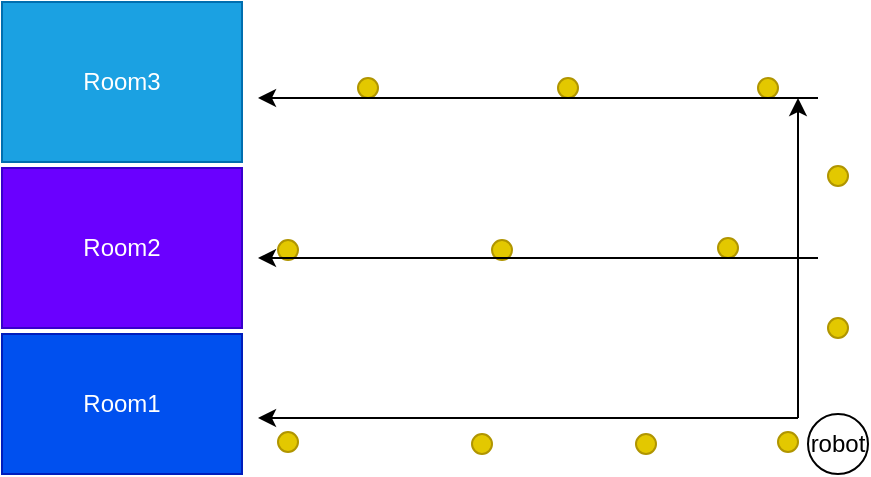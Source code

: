 <mxfile version="14.2.4" type="embed">
    <diagram id="1XTyoEW7qzfLBBSgb7DO" name="Page-1">
        <mxGraphModel dx="614" dy="317" grid="1" gridSize="10" guides="1" tooltips="1" connect="1" arrows="1" fold="1" page="1" pageScale="1" pageWidth="850" pageHeight="1100" math="0" shadow="0">
            <root>
                <mxCell id="0"/>
                <mxCell id="1" parent="0"/>
                <mxCell id="5" value="Room1" style="rounded=0;whiteSpace=wrap;html=1;fillColor=#0050ef;strokeColor=#001DBC;fontColor=#ffffff;" parent="1" vertex="1">
                    <mxGeometry x="2" y="168" width="120" height="70" as="geometry"/>
                </mxCell>
                <mxCell id="6" value="Room2" style="rounded=0;whiteSpace=wrap;html=1;fillColor=#6a00ff;strokeColor=#3700CC;fontColor=#ffffff;" parent="1" vertex="1">
                    <mxGeometry x="2" y="85" width="120" height="80" as="geometry"/>
                </mxCell>
                <mxCell id="room3" value="Room3" style="rounded=0;whiteSpace=wrap;html=1;fillColor=#1ba1e2;strokeColor=#006EAF;fontColor=#ffffff;" parent="1" vertex="1">
                    <mxGeometry x="2" y="2" width="120" height="80" as="geometry"/>
                </mxCell>
                <object label="robot" movable="true" speed="5" type="robot" id="robot">
                    <mxCell style="ellipse;whiteSpace=wrap;html=1;aspect=fixed;" parent="1" vertex="1">
                        <mxGeometry x="405" y="208" width="30" height="30" as="geometry"/>
                    </mxCell>
                </object>
                <object label="" type="POI" tag="2" id="10">
                    <mxCell style="ellipse;whiteSpace=wrap;html=1;aspect=fixed;fillColor=#e3c800;strokeColor=#B09500;fontColor=#ffffff;" parent="1" vertex="1">
                        <mxGeometry x="390" y="217" width="10" height="10" as="geometry"/>
                    </mxCell>
                </object>
                <object label="" type="POI" tag="3" id="11">
                    <mxCell style="ellipse;whiteSpace=wrap;html=1;aspect=fixed;fillColor=#e3c800;strokeColor=#B09500;fontColor=#ffffff;" parent="1" vertex="1">
                        <mxGeometry x="415" y="160" width="10" height="10" as="geometry"/>
                    </mxCell>
                </object>
                <object label="" type="POI" tag="5" id="13">
                    <mxCell style="ellipse;whiteSpace=wrap;html=1;aspect=fixed;fillColor=#e3c800;strokeColor=#B09500;fontColor=#ffffff;" parent="1" vertex="1">
                        <mxGeometry x="415" y="84" width="10" height="10" as="geometry"/>
                    </mxCell>
                </object>
                <object label="" type="POI" tag="7" id="15">
                    <mxCell style="ellipse;whiteSpace=wrap;html=1;aspect=fixed;fillColor=#e3c800;strokeColor=#B09500;fontColor=#ffffff;" parent="1" vertex="1">
                        <mxGeometry x="380" y="40" width="10" height="10" as="geometry"/>
                    </mxCell>
                </object>
                <object label="" type="POI" tag="9" id="17">
                    <mxCell style="ellipse;whiteSpace=wrap;html=1;aspect=fixed;fillColor=#e3c800;strokeColor=#B09500;fontColor=#ffffff;" parent="1" vertex="1">
                        <mxGeometry x="280" y="40" width="10" height="10" as="geometry"/>
                    </mxCell>
                </object>
                <object label="" type="POI" tag="11" id="19">
                    <mxCell style="ellipse;whiteSpace=wrap;html=1;aspect=fixed;fillColor=#e3c800;strokeColor=#B09500;fontColor=#ffffff;" parent="1" vertex="1">
                        <mxGeometry x="180" y="40" width="10" height="10" as="geometry"/>
                    </mxCell>
                </object>
                <object label="" type="POI" tag="13" id="21">
                    <mxCell style="ellipse;whiteSpace=wrap;html=1;aspect=fixed;fillColor=#e3c800;strokeColor=#B09500;fontColor=#ffffff;" parent="1" vertex="1">
                        <mxGeometry x="319" y="218" width="10" height="10" as="geometry"/>
                    </mxCell>
                </object>
                <object label="" type="POI" tag="15" id="24">
                    <mxCell style="ellipse;whiteSpace=wrap;html=1;aspect=fixed;fillColor=#e3c800;strokeColor=#B09500;fontColor=#ffffff;" parent="1" vertex="1">
                        <mxGeometry x="237" y="218" width="10" height="10" as="geometry"/>
                    </mxCell>
                </object>
                <object label="" type="POI" tag="17" id="26">
                    <mxCell style="ellipse;whiteSpace=wrap;html=1;aspect=fixed;fillColor=#e3c800;strokeColor=#B09500;fontColor=#ffffff;" parent="1" vertex="1">
                        <mxGeometry x="140" y="217" width="10" height="10" as="geometry"/>
                    </mxCell>
                </object>
                <object label="" type="POI" tag="18" id="27">
                    <mxCell style="ellipse;whiteSpace=wrap;html=1;aspect=fixed;fillColor=#e3c800;strokeColor=#B09500;fontColor=#ffffff;" parent="1" vertex="1">
                        <mxGeometry x="360" y="120" width="10" height="10" as="geometry"/>
                    </mxCell>
                </object>
                <object label="" type="POI" tag="20" id="29">
                    <mxCell style="ellipse;whiteSpace=wrap;html=1;aspect=fixed;fillColor=#e3c800;strokeColor=#B09500;fontColor=#ffffff;" parent="1" vertex="1">
                        <mxGeometry x="247" y="121" width="10" height="10" as="geometry"/>
                    </mxCell>
                </object>
                <object label="" type="POI" tag="22" id="31">
                    <mxCell style="ellipse;whiteSpace=wrap;html=1;aspect=fixed;fillColor=#e3c800;strokeColor=#B09500;fontColor=#ffffff;" parent="1" vertex="1">
                        <mxGeometry x="140" y="121" width="10" height="10" as="geometry"/>
                    </mxCell>
                </object>
                <object label="" type="map-path" id="32">
                    <mxCell style="endArrow=classic;html=1;" edge="1" parent="1">
                        <mxGeometry width="50" height="50" relative="1" as="geometry">
                            <mxPoint x="400" y="210" as="sourcePoint"/>
                            <mxPoint x="400" y="50" as="targetPoint"/>
                        </mxGeometry>
                    </mxCell>
                </object>
                <object label="" type="map-path" id="33">
                    <mxCell style="endArrow=classic;html=1;" edge="1" parent="1">
                        <mxGeometry width="50" height="50" relative="1" as="geometry">
                            <mxPoint x="410" y="50" as="sourcePoint"/>
                            <mxPoint x="130" y="50" as="targetPoint"/>
                        </mxGeometry>
                    </mxCell>
                </object>
                <object label="" type="map-path" id="34">
                    <mxCell style="endArrow=classic;html=1;" edge="1" parent="1">
                        <mxGeometry width="50" height="50" relative="1" as="geometry">
                            <mxPoint x="400" y="210" as="sourcePoint"/>
                            <mxPoint x="130" y="210" as="targetPoint"/>
                        </mxGeometry>
                    </mxCell>
                </object>
                <object label="" type="map-path" id="35">
                    <mxCell style="endArrow=classic;html=1;" edge="1" parent="1">
                        <mxGeometry width="50" height="50" relative="1" as="geometry">
                            <mxPoint x="410" y="130" as="sourcePoint"/>
                            <mxPoint x="130" y="130" as="targetPoint"/>
                        </mxGeometry>
                    </mxCell>
                </object>
            </root>
        </mxGraphModel>
    </diagram>
</mxfile>